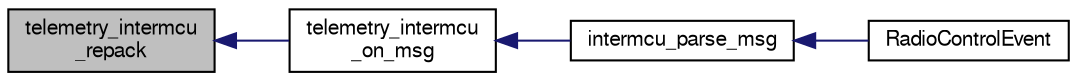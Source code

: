 digraph "telemetry_intermcu_repack"
{
  edge [fontname="FreeSans",fontsize="10",labelfontname="FreeSans",labelfontsize="10"];
  node [fontname="FreeSans",fontsize="10",shape=record];
  rankdir="LR";
  Node1 [label="telemetry_intermcu\l_repack",height=0.2,width=0.4,color="black", fillcolor="grey75", style="filled", fontcolor="black"];
  Node1 -> Node2 [dir="back",color="midnightblue",fontsize="10",style="solid",fontname="FreeSans"];
  Node2 [label="telemetry_intermcu\l_on_msg",height=0.2,width=0.4,color="black", fillcolor="white", style="filled",URL="$telemetry__intermcu__fbw_8c.html#a06d6fba8d0891b94f3b150c7e31bbf82"];
  Node2 -> Node3 [dir="back",color="midnightblue",fontsize="10",style="solid",fontname="FreeSans"];
  Node3 [label="intermcu_parse_msg",height=0.2,width=0.4,color="black", fillcolor="white", style="filled",URL="$intermcu__ap_8c.html#a604cff1ebc93899fae5ce75bc77ae7e9"];
  Node3 -> Node4 [dir="back",color="midnightblue",fontsize="10",style="solid",fontname="FreeSans"];
  Node4 [label="RadioControlEvent",height=0.2,width=0.4,color="black", fillcolor="white", style="filled",URL="$intermcu__ap_8h.html#af92639a882c9a02ecc422e3ba96c1274"];
}
